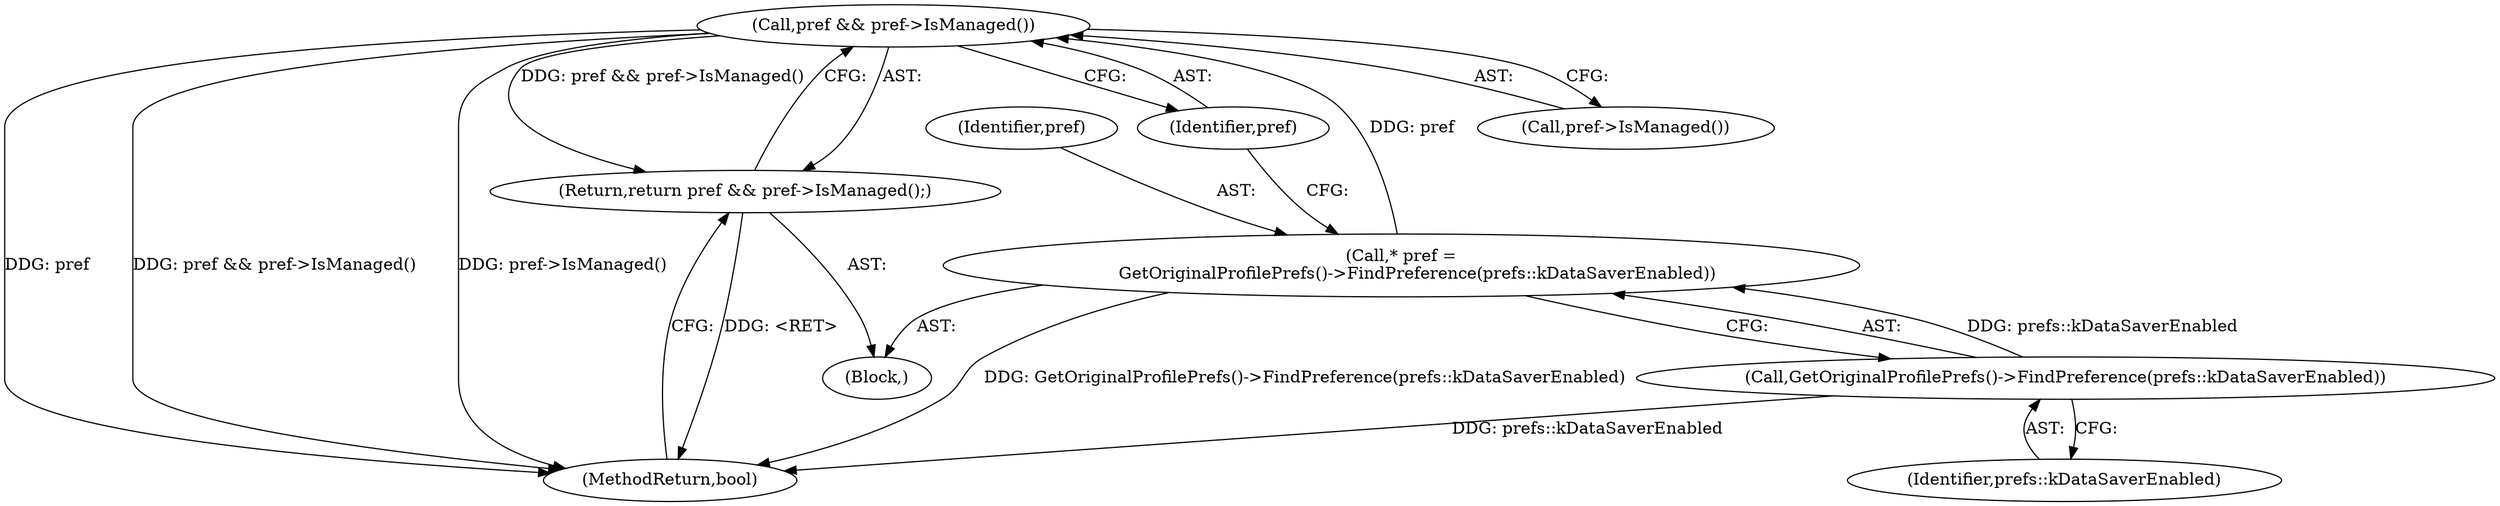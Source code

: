 digraph "0_Chrome_c995d4fe5e96f4d6d4a88b7867279b08e72d2579_7@pointer" {
"1000108" [label="(Call,pref && pref->IsManaged())"];
"1000103" [label="(Call,* pref =\n      GetOriginalProfilePrefs()->FindPreference(prefs::kDataSaverEnabled))"];
"1000105" [label="(Call,GetOriginalProfilePrefs()->FindPreference(prefs::kDataSaverEnabled))"];
"1000107" [label="(Return,return pref && pref->IsManaged();)"];
"1000111" [label="(MethodReturn,bool)"];
"1000103" [label="(Call,* pref =\n      GetOriginalProfilePrefs()->FindPreference(prefs::kDataSaverEnabled))"];
"1000108" [label="(Call,pref && pref->IsManaged())"];
"1000105" [label="(Call,GetOriginalProfilePrefs()->FindPreference(prefs::kDataSaverEnabled))"];
"1000104" [label="(Identifier,pref)"];
"1000101" [label="(Block,)"];
"1000106" [label="(Identifier,prefs::kDataSaverEnabled)"];
"1000109" [label="(Identifier,pref)"];
"1000107" [label="(Return,return pref && pref->IsManaged();)"];
"1000110" [label="(Call,pref->IsManaged())"];
"1000108" -> "1000107"  [label="AST: "];
"1000108" -> "1000109"  [label="CFG: "];
"1000108" -> "1000110"  [label="CFG: "];
"1000109" -> "1000108"  [label="AST: "];
"1000110" -> "1000108"  [label="AST: "];
"1000107" -> "1000108"  [label="CFG: "];
"1000108" -> "1000111"  [label="DDG: pref && pref->IsManaged()"];
"1000108" -> "1000111"  [label="DDG: pref->IsManaged()"];
"1000108" -> "1000111"  [label="DDG: pref"];
"1000108" -> "1000107"  [label="DDG: pref && pref->IsManaged()"];
"1000103" -> "1000108"  [label="DDG: pref"];
"1000103" -> "1000101"  [label="AST: "];
"1000103" -> "1000105"  [label="CFG: "];
"1000104" -> "1000103"  [label="AST: "];
"1000105" -> "1000103"  [label="AST: "];
"1000109" -> "1000103"  [label="CFG: "];
"1000103" -> "1000111"  [label="DDG: GetOriginalProfilePrefs()->FindPreference(prefs::kDataSaverEnabled)"];
"1000105" -> "1000103"  [label="DDG: prefs::kDataSaverEnabled"];
"1000105" -> "1000106"  [label="CFG: "];
"1000106" -> "1000105"  [label="AST: "];
"1000105" -> "1000111"  [label="DDG: prefs::kDataSaverEnabled"];
"1000107" -> "1000101"  [label="AST: "];
"1000111" -> "1000107"  [label="CFG: "];
"1000107" -> "1000111"  [label="DDG: <RET>"];
}
